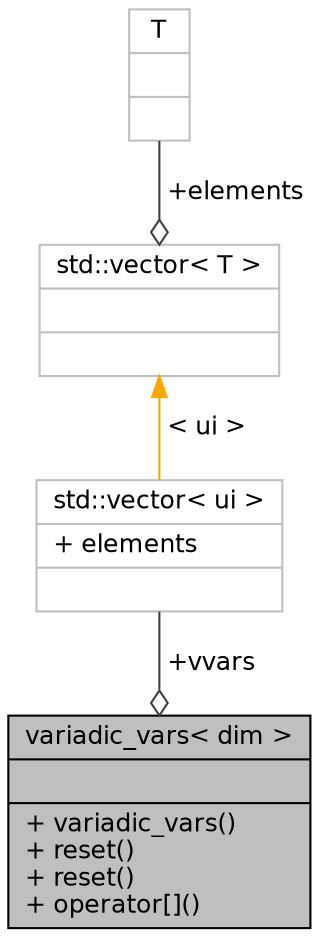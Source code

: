 digraph "variadic_vars&lt; dim &gt;"
{
 // INTERACTIVE_SVG=YES
 // LATEX_PDF_SIZE
  bgcolor="transparent";
  edge [fontname="Helvetica",fontsize="12",labelfontname="Helvetica",labelfontsize="12"];
  node [fontname="Helvetica",fontsize="12",shape=record];
  Node1 [label="{variadic_vars\< dim \>\n||+ variadic_vars()\l+ reset()\l+ reset()\l+ operator[]()\l}",height=0.2,width=0.4,color="black", fillcolor="grey75", style="filled", fontcolor="black",tooltip="This structure stores some cyclic variables for the variadic functions."];
  Node2 -> Node1 [color="grey25",fontsize="12",style="solid",label=" +vvars" ,arrowhead="odiamond",fontname="Helvetica"];
  Node2 [label="{std::vector\< ui \>\n|+ elements\l|}",height=0.2,width=0.4,color="grey75",tooltip=" "];
  Node3 -> Node2 [dir="back",color="orange",fontsize="12",style="solid",label=" \< ui \>" ,fontname="Helvetica"];
  Node3 [label="{std::vector\< T \>\n||}",height=0.2,width=0.4,color="grey75",tooltip="STL class."];
  Node4 -> Node3 [color="grey25",fontsize="12",style="solid",label=" +elements" ,arrowhead="odiamond",fontname="Helvetica"];
  Node4 [label="{T\n||}",height=0.2,width=0.4,color="grey75",tooltip=" "];
}
